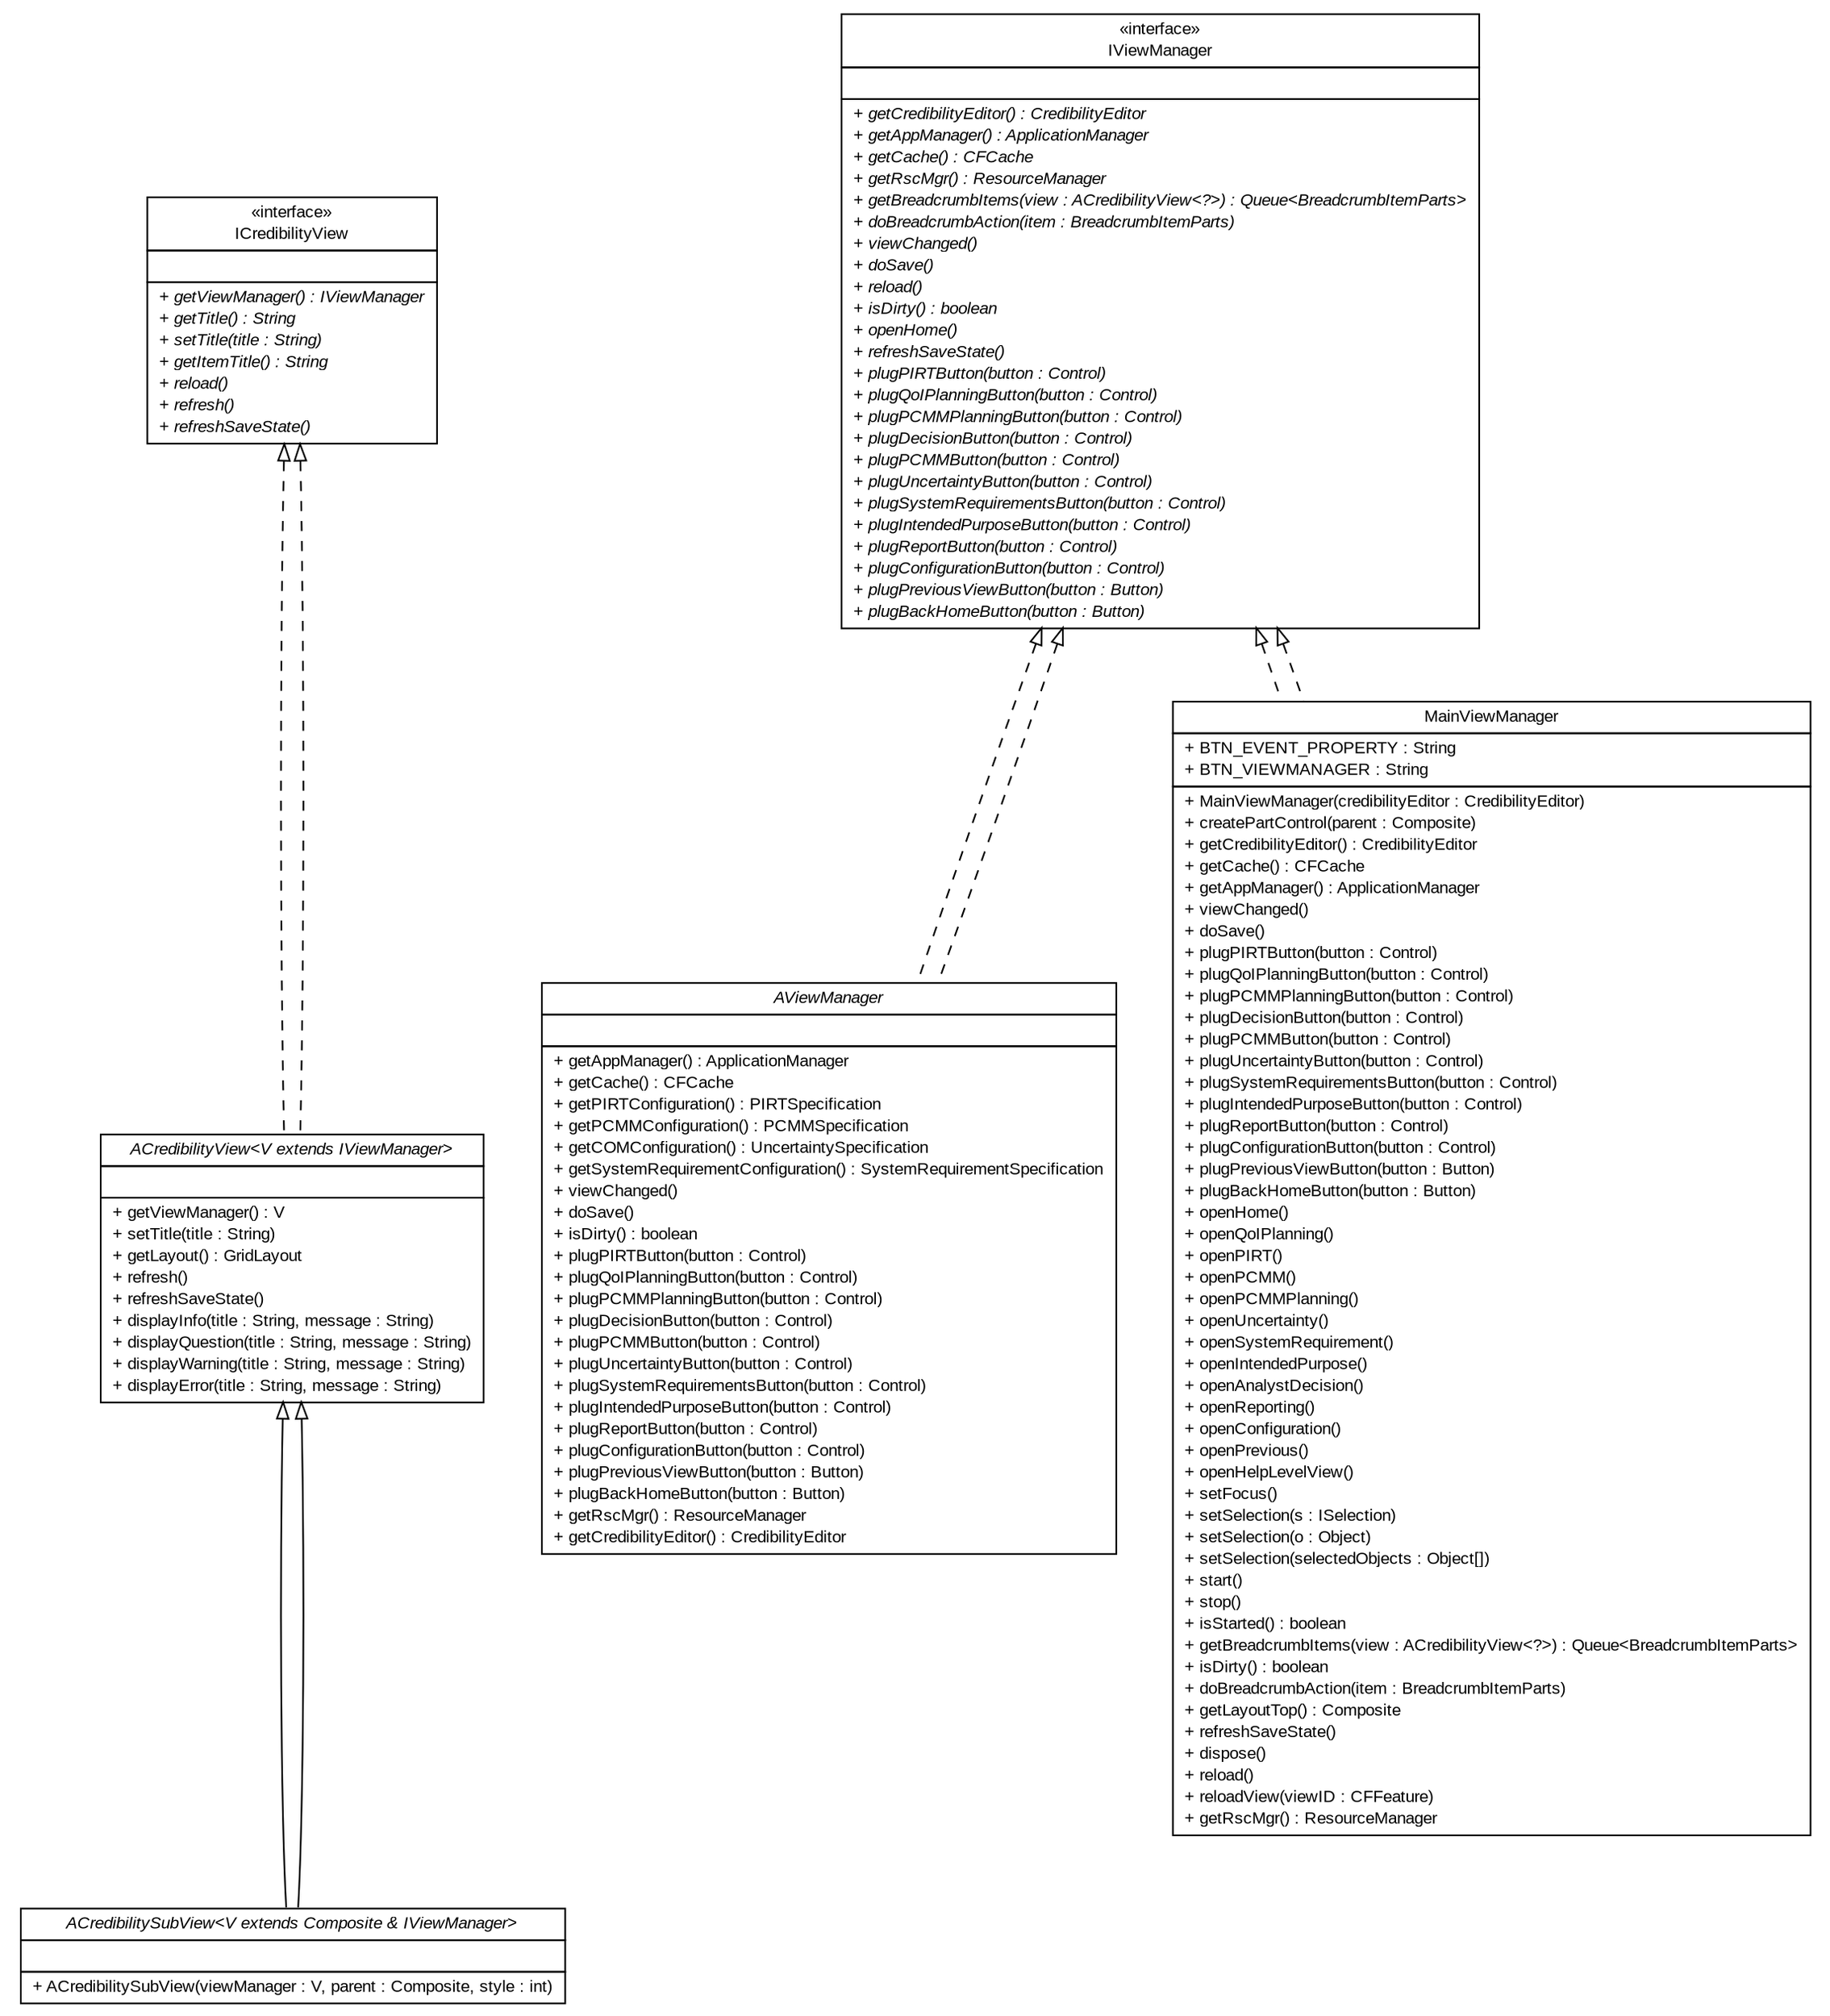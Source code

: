 #!/usr/local/bin/dot
#
# Class diagram 
# Generated by UMLGraph version R5_6-24-gf6e263 (http://www.umlgraph.org/)
#

digraph G {
	edge [fontname="arial",fontsize=10,labelfontname="arial",labelfontsize=10];
	node [fontname="arial",fontsize=10,shape=plaintext];
	nodesep=0.25;
	ranksep=0.5;
	// gov.sandia.cf.parts.ui.ACredibilitySubView<V extends org.eclipse.swt.widgets.Composite & gov.sandia.cf.parts.ui.IViewManager>
	c19462 [label=<<table title="gov.sandia.cf.parts.ui.ACredibilitySubView" border="0" cellborder="1" cellspacing="0" cellpadding="2" port="p" href="./ACredibilitySubView.html">
		<tr><td><table border="0" cellspacing="0" cellpadding="1">
<tr><td align="center" balign="center"><font face="arial italic"> ACredibilitySubView&lt;V extends Composite &amp; IViewManager&gt; </font></td></tr>
		</table></td></tr>
		<tr><td><table border="0" cellspacing="0" cellpadding="1">
<tr><td align="left" balign="left">  </td></tr>
		</table></td></tr>
		<tr><td><table border="0" cellspacing="0" cellpadding="1">
<tr><td align="left" balign="left"> + ACredibilitySubView(viewManager : V, parent : Composite, style : int) </td></tr>
		</table></td></tr>
		</table>>, URL="./ACredibilitySubView.html", fontname="arial", fontcolor="black", fontsize=10.0];
	// gov.sandia.cf.parts.ui.ACredibilityView<V extends gov.sandia.cf.parts.ui.IViewManager>
	c19463 [label=<<table title="gov.sandia.cf.parts.ui.ACredibilityView" border="0" cellborder="1" cellspacing="0" cellpadding="2" port="p" href="./ACredibilityView.html">
		<tr><td><table border="0" cellspacing="0" cellpadding="1">
<tr><td align="center" balign="center"><font face="arial italic"> ACredibilityView&lt;V extends IViewManager&gt; </font></td></tr>
		</table></td></tr>
		<tr><td><table border="0" cellspacing="0" cellpadding="1">
<tr><td align="left" balign="left">  </td></tr>
		</table></td></tr>
		<tr><td><table border="0" cellspacing="0" cellpadding="1">
<tr><td align="left" balign="left"> + getViewManager() : V </td></tr>
<tr><td align="left" balign="left"> + setTitle(title : String) </td></tr>
<tr><td align="left" balign="left"> + getLayout() : GridLayout </td></tr>
<tr><td align="left" balign="left"> + refresh() </td></tr>
<tr><td align="left" balign="left"> + refreshSaveState() </td></tr>
<tr><td align="left" balign="left"> + displayInfo(title : String, message : String) </td></tr>
<tr><td align="left" balign="left"> + displayQuestion(title : String, message : String) </td></tr>
<tr><td align="left" balign="left"> + displayWarning(title : String, message : String) </td></tr>
<tr><td align="left" balign="left"> + displayError(title : String, message : String) </td></tr>
		</table></td></tr>
		</table>>, URL="./ACredibilityView.html", fontname="arial", fontcolor="black", fontsize=10.0];
	// gov.sandia.cf.parts.ui.AViewManager
	c19464 [label=<<table title="gov.sandia.cf.parts.ui.AViewManager" border="0" cellborder="1" cellspacing="0" cellpadding="2" port="p" href="./AViewManager.html">
		<tr><td><table border="0" cellspacing="0" cellpadding="1">
<tr><td align="center" balign="center"><font face="arial italic"> AViewManager </font></td></tr>
		</table></td></tr>
		<tr><td><table border="0" cellspacing="0" cellpadding="1">
<tr><td align="left" balign="left">  </td></tr>
		</table></td></tr>
		<tr><td><table border="0" cellspacing="0" cellpadding="1">
<tr><td align="left" balign="left"> + getAppManager() : ApplicationManager </td></tr>
<tr><td align="left" balign="left"> + getCache() : CFCache </td></tr>
<tr><td align="left" balign="left"> + getPIRTConfiguration() : PIRTSpecification </td></tr>
<tr><td align="left" balign="left"> + getPCMMConfiguration() : PCMMSpecification </td></tr>
<tr><td align="left" balign="left"> + getCOMConfiguration() : UncertaintySpecification </td></tr>
<tr><td align="left" balign="left"> + getSystemRequirementConfiguration() : SystemRequirementSpecification </td></tr>
<tr><td align="left" balign="left"> + viewChanged() </td></tr>
<tr><td align="left" balign="left"> + doSave() </td></tr>
<tr><td align="left" balign="left"> + isDirty() : boolean </td></tr>
<tr><td align="left" balign="left"> + plugPIRTButton(button : Control) </td></tr>
<tr><td align="left" balign="left"> + plugQoIPlanningButton(button : Control) </td></tr>
<tr><td align="left" balign="left"> + plugPCMMPlanningButton(button : Control) </td></tr>
<tr><td align="left" balign="left"> + plugDecisionButton(button : Control) </td></tr>
<tr><td align="left" balign="left"> + plugPCMMButton(button : Control) </td></tr>
<tr><td align="left" balign="left"> + plugUncertaintyButton(button : Control) </td></tr>
<tr><td align="left" balign="left"> + plugSystemRequirementsButton(button : Control) </td></tr>
<tr><td align="left" balign="left"> + plugIntendedPurposeButton(button : Control) </td></tr>
<tr><td align="left" balign="left"> + plugReportButton(button : Control) </td></tr>
<tr><td align="left" balign="left"> + plugConfigurationButton(button : Control) </td></tr>
<tr><td align="left" balign="left"> + plugPreviousViewButton(button : Button) </td></tr>
<tr><td align="left" balign="left"> + plugBackHomeButton(button : Button) </td></tr>
<tr><td align="left" balign="left"> + getRscMgr() : ResourceManager </td></tr>
<tr><td align="left" balign="left"> + getCredibilityEditor() : CredibilityEditor </td></tr>
		</table></td></tr>
		</table>>, URL="./AViewManager.html", fontname="arial", fontcolor="black", fontsize=10.0];
	// gov.sandia.cf.parts.ui.ICredibilityView
	c19484 [label=<<table title="gov.sandia.cf.parts.ui.ICredibilityView" border="0" cellborder="1" cellspacing="0" cellpadding="2" port="p" href="./ICredibilityView.html">
		<tr><td><table border="0" cellspacing="0" cellpadding="1">
<tr><td align="center" balign="center"> &#171;interface&#187; </td></tr>
<tr><td align="center" balign="center"> ICredibilityView </td></tr>
		</table></td></tr>
		<tr><td><table border="0" cellspacing="0" cellpadding="1">
<tr><td align="left" balign="left">  </td></tr>
		</table></td></tr>
		<tr><td><table border="0" cellspacing="0" cellpadding="1">
<tr><td align="left" balign="left"><font face="arial italic" point-size="10.0"> + getViewManager() : IViewManager </font></td></tr>
<tr><td align="left" balign="left"><font face="arial italic" point-size="10.0"> + getTitle() : String </font></td></tr>
<tr><td align="left" balign="left"><font face="arial italic" point-size="10.0"> + setTitle(title : String) </font></td></tr>
<tr><td align="left" balign="left"><font face="arial italic" point-size="10.0"> + getItemTitle() : String </font></td></tr>
<tr><td align="left" balign="left"><font face="arial italic" point-size="10.0"> + reload() </font></td></tr>
<tr><td align="left" balign="left"><font face="arial italic" point-size="10.0"> + refresh() </font></td></tr>
<tr><td align="left" balign="left"><font face="arial italic" point-size="10.0"> + refreshSaveState() </font></td></tr>
		</table></td></tr>
		</table>>, URL="./ICredibilityView.html", fontname="arial", fontcolor="black", fontsize=10.0];
	// gov.sandia.cf.parts.ui.IViewManager
	c19488 [label=<<table title="gov.sandia.cf.parts.ui.IViewManager" border="0" cellborder="1" cellspacing="0" cellpadding="2" port="p" href="./IViewManager.html">
		<tr><td><table border="0" cellspacing="0" cellpadding="1">
<tr><td align="center" balign="center"> &#171;interface&#187; </td></tr>
<tr><td align="center" balign="center"> IViewManager </td></tr>
		</table></td></tr>
		<tr><td><table border="0" cellspacing="0" cellpadding="1">
<tr><td align="left" balign="left">  </td></tr>
		</table></td></tr>
		<tr><td><table border="0" cellspacing="0" cellpadding="1">
<tr><td align="left" balign="left"><font face="arial italic" point-size="10.0"> + getCredibilityEditor() : CredibilityEditor </font></td></tr>
<tr><td align="left" balign="left"><font face="arial italic" point-size="10.0"> + getAppManager() : ApplicationManager </font></td></tr>
<tr><td align="left" balign="left"><font face="arial italic" point-size="10.0"> + getCache() : CFCache </font></td></tr>
<tr><td align="left" balign="left"><font face="arial italic" point-size="10.0"> + getRscMgr() : ResourceManager </font></td></tr>
<tr><td align="left" balign="left"><font face="arial italic" point-size="10.0"> + getBreadcrumbItems(view : ACredibilityView&lt;?&gt;) : Queue&lt;BreadcrumbItemParts&gt; </font></td></tr>
<tr><td align="left" balign="left"><font face="arial italic" point-size="10.0"> + doBreadcrumbAction(item : BreadcrumbItemParts) </font></td></tr>
<tr><td align="left" balign="left"><font face="arial italic" point-size="10.0"> + viewChanged() </font></td></tr>
<tr><td align="left" balign="left"><font face="arial italic" point-size="10.0"> + doSave() </font></td></tr>
<tr><td align="left" balign="left"><font face="arial italic" point-size="10.0"> + reload() </font></td></tr>
<tr><td align="left" balign="left"><font face="arial italic" point-size="10.0"> + isDirty() : boolean </font></td></tr>
<tr><td align="left" balign="left"><font face="arial italic" point-size="10.0"> + openHome() </font></td></tr>
<tr><td align="left" balign="left"><font face="arial italic" point-size="10.0"> + refreshSaveState() </font></td></tr>
<tr><td align="left" balign="left"><font face="arial italic" point-size="10.0"> + plugPIRTButton(button : Control) </font></td></tr>
<tr><td align="left" balign="left"><font face="arial italic" point-size="10.0"> + plugQoIPlanningButton(button : Control) </font></td></tr>
<tr><td align="left" balign="left"><font face="arial italic" point-size="10.0"> + plugPCMMPlanningButton(button : Control) </font></td></tr>
<tr><td align="left" balign="left"><font face="arial italic" point-size="10.0"> + plugDecisionButton(button : Control) </font></td></tr>
<tr><td align="left" balign="left"><font face="arial italic" point-size="10.0"> + plugPCMMButton(button : Control) </font></td></tr>
<tr><td align="left" balign="left"><font face="arial italic" point-size="10.0"> + plugUncertaintyButton(button : Control) </font></td></tr>
<tr><td align="left" balign="left"><font face="arial italic" point-size="10.0"> + plugSystemRequirementsButton(button : Control) </font></td></tr>
<tr><td align="left" balign="left"><font face="arial italic" point-size="10.0"> + plugIntendedPurposeButton(button : Control) </font></td></tr>
<tr><td align="left" balign="left"><font face="arial italic" point-size="10.0"> + plugReportButton(button : Control) </font></td></tr>
<tr><td align="left" balign="left"><font face="arial italic" point-size="10.0"> + plugConfigurationButton(button : Control) </font></td></tr>
<tr><td align="left" balign="left"><font face="arial italic" point-size="10.0"> + plugPreviousViewButton(button : Button) </font></td></tr>
<tr><td align="left" balign="left"><font face="arial italic" point-size="10.0"> + plugBackHomeButton(button : Button) </font></td></tr>
		</table></td></tr>
		</table>>, URL="./IViewManager.html", fontname="arial", fontcolor="black", fontsize=10.0];
	// gov.sandia.cf.parts.ui.MainViewManager
	c19489 [label=<<table title="gov.sandia.cf.parts.ui.MainViewManager" border="0" cellborder="1" cellspacing="0" cellpadding="2" port="p" href="./MainViewManager.html">
		<tr><td><table border="0" cellspacing="0" cellpadding="1">
<tr><td align="center" balign="center"> MainViewManager </td></tr>
		</table></td></tr>
		<tr><td><table border="0" cellspacing="0" cellpadding="1">
<tr><td align="left" balign="left"> + BTN_EVENT_PROPERTY : String </td></tr>
<tr><td align="left" balign="left"> + BTN_VIEWMANAGER : String </td></tr>
		</table></td></tr>
		<tr><td><table border="0" cellspacing="0" cellpadding="1">
<tr><td align="left" balign="left"> + MainViewManager(credibilityEditor : CredibilityEditor) </td></tr>
<tr><td align="left" balign="left"> + createPartControl(parent : Composite) </td></tr>
<tr><td align="left" balign="left"> + getCredibilityEditor() : CredibilityEditor </td></tr>
<tr><td align="left" balign="left"> + getCache() : CFCache </td></tr>
<tr><td align="left" balign="left"> + getAppManager() : ApplicationManager </td></tr>
<tr><td align="left" balign="left"> + viewChanged() </td></tr>
<tr><td align="left" balign="left"> + doSave() </td></tr>
<tr><td align="left" balign="left"> + plugPIRTButton(button : Control) </td></tr>
<tr><td align="left" balign="left"> + plugQoIPlanningButton(button : Control) </td></tr>
<tr><td align="left" balign="left"> + plugPCMMPlanningButton(button : Control) </td></tr>
<tr><td align="left" balign="left"> + plugDecisionButton(button : Control) </td></tr>
<tr><td align="left" balign="left"> + plugPCMMButton(button : Control) </td></tr>
<tr><td align="left" balign="left"> + plugUncertaintyButton(button : Control) </td></tr>
<tr><td align="left" balign="left"> + plugSystemRequirementsButton(button : Control) </td></tr>
<tr><td align="left" balign="left"> + plugIntendedPurposeButton(button : Control) </td></tr>
<tr><td align="left" balign="left"> + plugReportButton(button : Control) </td></tr>
<tr><td align="left" balign="left"> + plugConfigurationButton(button : Control) </td></tr>
<tr><td align="left" balign="left"> + plugPreviousViewButton(button : Button) </td></tr>
<tr><td align="left" balign="left"> + plugBackHomeButton(button : Button) </td></tr>
<tr><td align="left" balign="left"> + openHome() </td></tr>
<tr><td align="left" balign="left"> + openQoIPlanning() </td></tr>
<tr><td align="left" balign="left"> + openPIRT() </td></tr>
<tr><td align="left" balign="left"> + openPCMM() </td></tr>
<tr><td align="left" balign="left"> + openPCMMPlanning() </td></tr>
<tr><td align="left" balign="left"> + openUncertainty() </td></tr>
<tr><td align="left" balign="left"> + openSystemRequirement() </td></tr>
<tr><td align="left" balign="left"> + openIntendedPurpose() </td></tr>
<tr><td align="left" balign="left"> + openAnalystDecision() </td></tr>
<tr><td align="left" balign="left"> + openReporting() </td></tr>
<tr><td align="left" balign="left"> + openConfiguration() </td></tr>
<tr><td align="left" balign="left"> + openPrevious() </td></tr>
<tr><td align="left" balign="left"> + openHelpLevelView() </td></tr>
<tr><td align="left" balign="left"> + setFocus() </td></tr>
<tr><td align="left" balign="left"> + setSelection(s : ISelection) </td></tr>
<tr><td align="left" balign="left"> + setSelection(o : Object) </td></tr>
<tr><td align="left" balign="left"> + setSelection(selectedObjects : Object[]) </td></tr>
<tr><td align="left" balign="left"> + start() </td></tr>
<tr><td align="left" balign="left"> + stop() </td></tr>
<tr><td align="left" balign="left"> + isStarted() : boolean </td></tr>
<tr><td align="left" balign="left"> + getBreadcrumbItems(view : ACredibilityView&lt;?&gt;) : Queue&lt;BreadcrumbItemParts&gt; </td></tr>
<tr><td align="left" balign="left"> + isDirty() : boolean </td></tr>
<tr><td align="left" balign="left"> + doBreadcrumbAction(item : BreadcrumbItemParts) </td></tr>
<tr><td align="left" balign="left"> + getLayoutTop() : Composite </td></tr>
<tr><td align="left" balign="left"> + refreshSaveState() </td></tr>
<tr><td align="left" balign="left"> + dispose() </td></tr>
<tr><td align="left" balign="left"> + reload() </td></tr>
<tr><td align="left" balign="left"> + reloadView(viewID : CFFeature) </td></tr>
<tr><td align="left" balign="left"> + getRscMgr() : ResourceManager </td></tr>
		</table></td></tr>
		</table>>, URL="./MainViewManager.html", fontname="arial", fontcolor="black", fontsize=10.0];
	//gov.sandia.cf.parts.ui.ACredibilitySubView<V extends org.eclipse.swt.widgets.Composite & gov.sandia.cf.parts.ui.IViewManager> extends gov.sandia.cf.parts.ui.ACredibilityView<V>
	c19463:p -> c19462:p [dir=back,arrowtail=empty];
	//gov.sandia.cf.parts.ui.ACredibilityView<V extends gov.sandia.cf.parts.ui.IViewManager> implements gov.sandia.cf.parts.ui.ICredibilityView
	c19484:p -> c19463:p [dir=back,arrowtail=empty,style=dashed];
	//gov.sandia.cf.parts.ui.AViewManager implements gov.sandia.cf.parts.ui.IViewManager
	c19488:p -> c19464:p [dir=back,arrowtail=empty,style=dashed];
	//gov.sandia.cf.parts.ui.MainViewManager implements gov.sandia.cf.parts.ui.IViewManager
	c19488:p -> c19489:p [dir=back,arrowtail=empty,style=dashed];
	//gov.sandia.cf.parts.ui.MainViewManager implements gov.sandia.cf.parts.ui.IViewManager
	c19488:p -> c19489:p [dir=back,arrowtail=empty,style=dashed];
	//gov.sandia.cf.parts.ui.AViewManager implements gov.sandia.cf.parts.ui.IViewManager
	c19488:p -> c19464:p [dir=back,arrowtail=empty,style=dashed];
	//gov.sandia.cf.parts.ui.ACredibilityView<V extends gov.sandia.cf.parts.ui.IViewManager> implements gov.sandia.cf.parts.ui.ICredibilityView
	c19484:p -> c19463:p [dir=back,arrowtail=empty,style=dashed];
	//gov.sandia.cf.parts.ui.ACredibilitySubView<V extends org.eclipse.swt.widgets.Composite & gov.sandia.cf.parts.ui.IViewManager> extends gov.sandia.cf.parts.ui.ACredibilityView<V>
	c19463:p -> c19462:p [dir=back,arrowtail=empty];
}

